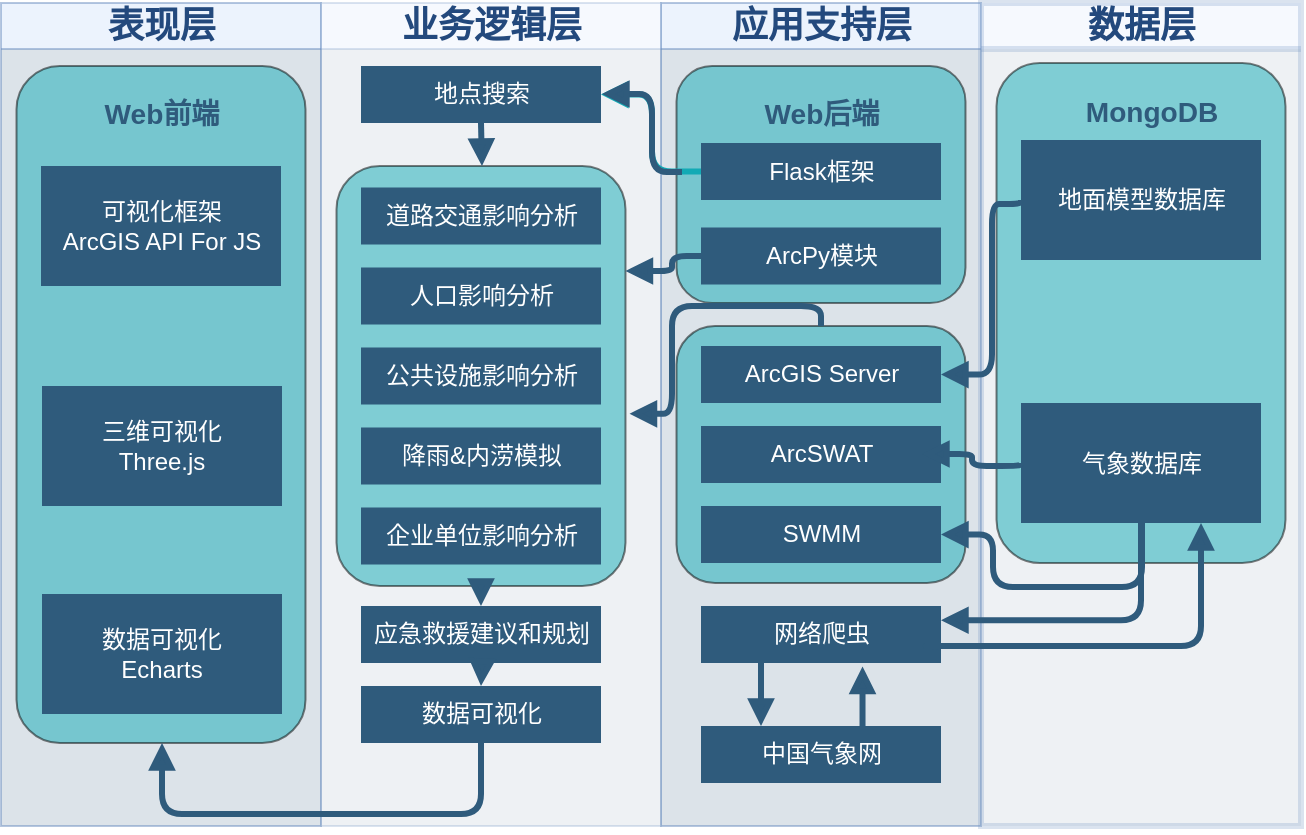 <mxfile version="21.2.1" type="github">
  <diagram name="第 1 页" id="3et0D_4nPYcRrtf5HTlJ">
    <mxGraphModel dx="1050" dy="549" grid="1" gridSize="10" guides="1" tooltips="1" connect="1" arrows="1" fold="1" page="1" pageScale="1" pageWidth="827" pageHeight="1169" math="0" shadow="0">
      <root>
        <mxCell id="0" />
        <mxCell id="1" parent="0" />
        <mxCell id="YaCqZSCQr1VmPXh1abVq-1" value="&lt;font color=&quot;#23497d&quot; style=&quot;font-size: 18px;&quot;&gt;应用支持层&lt;/font&gt;" style="swimlane;whiteSpace=wrap;fillColor=#dae8fc;swimlaneFillColor=#BAC8D3;fontFamily=Tahoma;html=1;strokeColor=#6c8ebf;opacity=50;fontSize=18;swimlaneLine=1;" vertex="1" parent="1">
          <mxGeometry x="354.5" y="88.5" width="160" height="411.5" as="geometry">
            <mxRectangle x="20" y="20" width="80" height="23" as="alternateBounds" />
          </mxGeometry>
        </mxCell>
        <mxCell id="YaCqZSCQr1VmPXh1abVq-2" value="" style="rounded=1;whiteSpace=wrap;html=1;fillColor=#12AAB5;opacity=50;" vertex="1" parent="YaCqZSCQr1VmPXh1abVq-1">
          <mxGeometry x="7.75" y="161.5" width="144.5" height="128.5" as="geometry" />
        </mxCell>
        <mxCell id="YaCqZSCQr1VmPXh1abVq-5" value="" style="rounded=1;whiteSpace=wrap;html=1;fillColor=#12AAB5;opacity=50;" vertex="1" parent="YaCqZSCQr1VmPXh1abVq-1">
          <mxGeometry x="7.75" y="31.5" width="144.5" height="118.5" as="geometry" />
        </mxCell>
        <mxCell id="YaCqZSCQr1VmPXh1abVq-6" value="&lt;h3&gt;Web后端&lt;/h3&gt;" style="rounded=0;whiteSpace=wrap;html=1;fillColor=none;strokeColor=none;fontColor=#2F5B7C;" vertex="1" parent="YaCqZSCQr1VmPXh1abVq-1">
          <mxGeometry x="20" y="41.5" width="120" height="28.5" as="geometry" />
        </mxCell>
        <mxCell id="YaCqZSCQr1VmPXh1abVq-7" value="Flask框架" style="whiteSpace=wrap;shadow=0;fontColor=#FFFFFF;fontFamily=Helvetica;fontStyle=0;html=1;fontSize=12;plain-purple;strokeColor=none;fillColor=#2f5b7c;gradientColor=none;spacing=6;verticalAlign=middle;" vertex="1" parent="YaCqZSCQr1VmPXh1abVq-1">
          <mxGeometry x="20" y="70" width="120" height="28.5" as="geometry" />
        </mxCell>
        <mxCell id="YaCqZSCQr1VmPXh1abVq-8" value="ArcPy模块" style="whiteSpace=wrap;shadow=0;fontColor=#FFFFFF;fontFamily=Helvetica;fontStyle=0;html=1;fontSize=12;plain-purple;strokeColor=none;fillColor=#2f5b7c;gradientColor=none;spacing=6;verticalAlign=middle;" vertex="1" parent="YaCqZSCQr1VmPXh1abVq-1">
          <mxGeometry x="20" y="112.25" width="120" height="28.5" as="geometry" />
        </mxCell>
        <mxCell id="YaCqZSCQr1VmPXh1abVq-9" value="SWMM" style="whiteSpace=wrap;shadow=0;fontColor=#FFFFFF;fontFamily=Helvetica;fontStyle=0;html=1;fontSize=12;plain-purple;strokeColor=none;fillColor=#2f5b7c;gradientColor=none;spacing=6;verticalAlign=middle;" vertex="1" parent="YaCqZSCQr1VmPXh1abVq-1">
          <mxGeometry x="20" y="251.5" width="120" height="28.5" as="geometry" />
        </mxCell>
        <mxCell id="YaCqZSCQr1VmPXh1abVq-10" value="ArcSWAT" style="whiteSpace=wrap;shadow=0;fontColor=#FFFFFF;fontFamily=Helvetica;fontStyle=0;html=1;fontSize=12;plain-purple;strokeColor=none;fillColor=#2f5b7c;gradientColor=none;spacing=6;verticalAlign=middle;" vertex="1" parent="YaCqZSCQr1VmPXh1abVq-1">
          <mxGeometry x="20" y="211.5" width="120" height="28.5" as="geometry" />
        </mxCell>
        <mxCell id="YaCqZSCQr1VmPXh1abVq-11" value="网络爬虫" style="whiteSpace=wrap;shadow=0;fontColor=#FFFFFF;fontFamily=Helvetica;fontStyle=0;html=1;fontSize=12;plain-purple;strokeColor=none;fillColor=#2f5b7c;gradientColor=none;spacing=6;verticalAlign=middle;" vertex="1" parent="YaCqZSCQr1VmPXh1abVq-1">
          <mxGeometry x="20" y="301.5" width="120" height="28.5" as="geometry" />
        </mxCell>
        <mxCell id="YaCqZSCQr1VmPXh1abVq-12" value="中国气象网" style="whiteSpace=wrap;shadow=0;fontColor=#FFFFFF;fontFamily=Helvetica;fontStyle=0;html=1;fontSize=12;plain-purple;strokeColor=none;fillColor=#2f5b7c;gradientColor=none;spacing=6;verticalAlign=middle;" vertex="1" parent="YaCqZSCQr1VmPXh1abVq-1">
          <mxGeometry x="20" y="361.5" width="120" height="28.5" as="geometry" />
        </mxCell>
        <mxCell id="YaCqZSCQr1VmPXh1abVq-13" value="ArcGIS Server" style="whiteSpace=wrap;shadow=0;fontColor=#FFFFFF;fontFamily=Helvetica;fontStyle=0;html=1;fontSize=12;plain-purple;strokeColor=none;fillColor=#2f5b7c;gradientColor=none;spacing=6;verticalAlign=middle;" vertex="1" parent="YaCqZSCQr1VmPXh1abVq-1">
          <mxGeometry x="20" y="171.5" width="120" height="28.5" as="geometry" />
        </mxCell>
        <mxCell id="YaCqZSCQr1VmPXh1abVq-14" value="" style="edgeStyle=segmentEdgeStyle;strokeColor=#2F5B7C;strokeWidth=3;html=1;endArrow=block;endFill=1;exitX=0.25;exitY=1;exitDx=0;exitDy=0;entryX=0.25;entryY=0;entryDx=0;entryDy=0;" edge="1" parent="YaCqZSCQr1VmPXh1abVq-1" source="YaCqZSCQr1VmPXh1abVq-11" target="YaCqZSCQr1VmPXh1abVq-12">
          <mxGeometry x="-244" y="191.5" width="100" height="100" as="geometry">
            <mxPoint x="260.5" y="281.5" as="sourcePoint" />
            <mxPoint x="361" y="312" as="targetPoint" />
            <Array as="points" />
          </mxGeometry>
        </mxCell>
        <mxCell id="YaCqZSCQr1VmPXh1abVq-15" value="" style="edgeStyle=segmentEdgeStyle;strokeColor=#2F5B7C;strokeWidth=3;html=1;endArrow=block;endFill=1;exitX=0.673;exitY=0.021;exitDx=0;exitDy=0;exitPerimeter=0;entryX=0.673;entryY=1.06;entryDx=0;entryDy=0;entryPerimeter=0;" edge="1" parent="YaCqZSCQr1VmPXh1abVq-1" source="YaCqZSCQr1VmPXh1abVq-12" target="YaCqZSCQr1VmPXh1abVq-11">
          <mxGeometry x="-578.5" y="113" width="100" height="100" as="geometry">
            <mxPoint x="60" y="340" as="sourcePoint" />
            <mxPoint x="95.5" y="331.5" as="targetPoint" />
            <Array as="points" />
          </mxGeometry>
        </mxCell>
        <mxCell id="YaCqZSCQr1VmPXh1abVq-16" value="&lt;font color=&quot;#23497d&quot; style=&quot;font-size: 18px;&quot;&gt;表现层&lt;/font&gt;" style="swimlane;whiteSpace=wrap;fillColor=#dae8fc;swimlaneFillColor=#BAC8D3;fontFamily=Tahoma;html=1;strokeColor=#6c8ebf;opacity=50;fontSize=18;swimlaneLine=1;" vertex="1" parent="1">
          <mxGeometry x="24.5" y="88.5" width="160" height="411.5" as="geometry">
            <mxRectangle x="20" y="20" width="80" height="23" as="alternateBounds" />
          </mxGeometry>
        </mxCell>
        <mxCell id="YaCqZSCQr1VmPXh1abVq-17" value="" style="rounded=1;whiteSpace=wrap;html=1;fillColor=#12AAB5;opacity=50;" vertex="1" parent="YaCqZSCQr1VmPXh1abVq-16">
          <mxGeometry x="7.75" y="31.5" width="144.5" height="338.5" as="geometry" />
        </mxCell>
        <mxCell id="YaCqZSCQr1VmPXh1abVq-18" value="可视化框架&lt;br&gt;ArcGIS API For JS" style="whiteSpace=wrap;shadow=0;fontColor=#FFFFFF;fontFamily=Helvetica;fontStyle=0;html=1;fontSize=12;plain-purple;strokeColor=none;fillColor=#2f5b7c;gradientColor=none;spacing=6;verticalAlign=middle;" vertex="1" parent="YaCqZSCQr1VmPXh1abVq-16">
          <mxGeometry x="20" y="81.5" width="120" height="60" as="geometry" />
        </mxCell>
        <mxCell id="YaCqZSCQr1VmPXh1abVq-19" value="&lt;h3&gt;Web前端&lt;/h3&gt;" style="rounded=0;whiteSpace=wrap;html=1;fillColor=none;strokeColor=none;fontColor=#2F5B7C;" vertex="1" parent="YaCqZSCQr1VmPXh1abVq-16">
          <mxGeometry x="20.5" y="41.5" width="120" height="28.5" as="geometry" />
        </mxCell>
        <mxCell id="YaCqZSCQr1VmPXh1abVq-20" value="三维可视化&lt;br&gt;Three.js" style="whiteSpace=wrap;strokeColor=none;fillColor=#2f5b7c;shadow=0;fontColor=#FFFFFF;fontFamily=Helvetica;fontStyle=0;html=1;fontSize=12;spacing=6;verticalAlign=middle;" vertex="1" parent="YaCqZSCQr1VmPXh1abVq-16">
          <mxGeometry x="20.5" y="191.5" width="120" height="60" as="geometry" />
        </mxCell>
        <mxCell id="YaCqZSCQr1VmPXh1abVq-21" value="数据可视化&lt;br&gt;Echarts" style="whiteSpace=wrap;strokeColor=none;fillColor=#2f5b7c;shadow=0;fontColor=#FFFFFF;fontFamily=Helvetica;fontStyle=0;html=1;fontSize=12;spacing=6;verticalAlign=middle;" vertex="1" parent="YaCqZSCQr1VmPXh1abVq-16">
          <mxGeometry x="20.5" y="295.5" width="120" height="60" as="geometry" />
        </mxCell>
        <mxCell id="YaCqZSCQr1VmPXh1abVq-22" value="&lt;font color=&quot;#23497d&quot; style=&quot;font-size: 18px;&quot;&gt;业务逻辑层&lt;/font&gt;" style="swimlane;whiteSpace=wrap;fillColor=#dae8fc;swimlaneFillColor=#BAC8D3;fontFamily=Tahoma;html=1;strokeColor=#6c8ebf;opacity=25;startSize=23;fontSize=18;swimlaneLine=1;" vertex="1" parent="1">
          <mxGeometry x="184.5" y="88.5" width="170" height="411.5" as="geometry">
            <mxRectangle x="20" y="20" width="80" height="23" as="alternateBounds" />
          </mxGeometry>
        </mxCell>
        <mxCell id="YaCqZSCQr1VmPXh1abVq-23" value="" style="rounded=1;whiteSpace=wrap;html=1;fillColor=#12AAB5;opacity=50;" vertex="1" parent="YaCqZSCQr1VmPXh1abVq-22">
          <mxGeometry x="7.75" y="81.5" width="144.5" height="210" as="geometry" />
        </mxCell>
        <mxCell id="YaCqZSCQr1VmPXh1abVq-24" value="地点搜索" style="whiteSpace=wrap;shadow=0;fontColor=#FFFFFF;fontFamily=Helvetica;fontStyle=0;html=1;fontSize=12;plain-purple;strokeColor=none;fillColor=#2f5b7c;gradientColor=none;spacing=6;verticalAlign=middle;" vertex="1" parent="YaCqZSCQr1VmPXh1abVq-22">
          <mxGeometry x="20" y="31.5" width="120" height="28.5" as="geometry" />
        </mxCell>
        <mxCell id="YaCqZSCQr1VmPXh1abVq-25" value="道路交通影响分析" style="whiteSpace=wrap;shadow=0;fontColor=#FFFFFF;fontFamily=Helvetica;fontStyle=0;html=1;fontSize=12;plain-purple;strokeColor=none;fillColor=#2f5b7c;gradientColor=none;spacing=6;verticalAlign=middle;" vertex="1" parent="YaCqZSCQr1VmPXh1abVq-22">
          <mxGeometry x="20" y="92.25" width="120" height="28.5" as="geometry" />
        </mxCell>
        <mxCell id="YaCqZSCQr1VmPXh1abVq-26" value="人口影响分析" style="whiteSpace=wrap;shadow=0;fontColor=#FFFFFF;fontFamily=Helvetica;fontStyle=0;html=1;fontSize=12;plain-purple;strokeColor=none;fillColor=#2f5b7c;gradientColor=none;spacing=6;verticalAlign=middle;" vertex="1" parent="YaCqZSCQr1VmPXh1abVq-22">
          <mxGeometry x="20" y="132.25" width="120" height="28.5" as="geometry" />
        </mxCell>
        <mxCell id="YaCqZSCQr1VmPXh1abVq-27" value="公共设施影响分析" style="whiteSpace=wrap;shadow=0;fontColor=#FFFFFF;fontFamily=Helvetica;fontStyle=0;html=1;fontSize=12;plain-purple;strokeColor=none;fillColor=#2f5b7c;gradientColor=none;spacing=6;verticalAlign=middle;" vertex="1" parent="YaCqZSCQr1VmPXh1abVq-22">
          <mxGeometry x="20" y="172.25" width="120" height="28.5" as="geometry" />
        </mxCell>
        <mxCell id="YaCqZSCQr1VmPXh1abVq-28" value="降雨&amp;amp;内涝模拟" style="whiteSpace=wrap;shadow=0;fontColor=#FFFFFF;fontFamily=Helvetica;fontStyle=0;html=1;fontSize=12;plain-purple;strokeColor=none;fillColor=#2f5b7c;gradientColor=none;spacing=6;verticalAlign=middle;" vertex="1" parent="YaCqZSCQr1VmPXh1abVq-22">
          <mxGeometry x="20" y="212.25" width="120" height="28.5" as="geometry" />
        </mxCell>
        <mxCell id="YaCqZSCQr1VmPXh1abVq-29" value="企业单位影响分析" style="whiteSpace=wrap;shadow=0;fontColor=#FFFFFF;fontFamily=Helvetica;fontStyle=0;html=1;fontSize=12;plain-purple;strokeColor=none;fillColor=#2f5b7c;gradientColor=none;spacing=6;verticalAlign=middle;" vertex="1" parent="YaCqZSCQr1VmPXh1abVq-22">
          <mxGeometry x="20" y="252.25" width="120" height="28.5" as="geometry" />
        </mxCell>
        <mxCell id="YaCqZSCQr1VmPXh1abVq-30" value="应急救援建议和规划" style="whiteSpace=wrap;shadow=0;fontColor=#FFFFFF;fontFamily=Helvetica;fontStyle=0;html=1;fontSize=12;plain-purple;strokeColor=none;fillColor=#2f5b7c;gradientColor=none;spacing=6;verticalAlign=middle;" vertex="1" parent="YaCqZSCQr1VmPXh1abVq-22">
          <mxGeometry x="20" y="301.5" width="120" height="28.5" as="geometry" />
        </mxCell>
        <mxCell id="YaCqZSCQr1VmPXh1abVq-31" value="数据可视化" style="whiteSpace=wrap;shadow=0;fontColor=#FFFFFF;fontFamily=Helvetica;fontStyle=0;html=1;fontSize=12;plain-purple;strokeColor=none;fillColor=#2f5b7c;gradientColor=none;spacing=6;verticalAlign=middle;" vertex="1" parent="YaCqZSCQr1VmPXh1abVq-22">
          <mxGeometry x="20" y="341.5" width="120" height="28.5" as="geometry" />
        </mxCell>
        <mxCell id="YaCqZSCQr1VmPXh1abVq-32" value="" style="edgeStyle=segmentEdgeStyle;strokeColor=#2F5B7C;strokeWidth=3;html=1;endArrow=block;endFill=1;exitX=0.5;exitY=1;exitDx=0;exitDy=0;" edge="1" parent="YaCqZSCQr1VmPXh1abVq-22" source="YaCqZSCQr1VmPXh1abVq-24">
          <mxGeometry x="150" y="205" width="100" height="100" as="geometry">
            <mxPoint x="150" y="205" as="sourcePoint" />
            <mxPoint x="80.5" y="81.5" as="targetPoint" />
            <Array as="points" />
          </mxGeometry>
        </mxCell>
        <mxCell id="YaCqZSCQr1VmPXh1abVq-33" value="" style="edgeStyle=segmentEdgeStyle;strokeColor=#2F5B7C;strokeWidth=3;html=1;endArrow=block;endFill=1;exitX=0.5;exitY=1;exitDx=0;exitDy=0;entryX=0.5;entryY=0;entryDx=0;entryDy=0;" edge="1" parent="YaCqZSCQr1VmPXh1abVq-22" source="YaCqZSCQr1VmPXh1abVq-23" target="YaCqZSCQr1VmPXh1abVq-30">
          <mxGeometry x="-24.5" y="126.5" width="100" height="100" as="geometry">
            <mxPoint x="90" y="70" as="sourcePoint" />
            <mxPoint x="90.5" y="91.5" as="targetPoint" />
            <Array as="points" />
          </mxGeometry>
        </mxCell>
        <mxCell id="YaCqZSCQr1VmPXh1abVq-34" value="&lt;font color=&quot;#23497d&quot; style=&quot;font-size: 18px;&quot;&gt;数据层&lt;/font&gt;" style="swimlane;whiteSpace=wrap;fillColor=#dae8fc;swimlaneFillColor=#BAC8D3;fontFamily=Tahoma;html=1;strokeColor=#6c8ebf;opacity=25;fontSize=18;swimlaneLine=1;strokeWidth=3;" vertex="1" parent="1">
          <mxGeometry x="514.5" y="88.5" width="160" height="411.5" as="geometry">
            <mxRectangle x="20" y="20" width="80" height="23" as="alternateBounds" />
          </mxGeometry>
        </mxCell>
        <mxCell id="YaCqZSCQr1VmPXh1abVq-46" value="" style="rounded=1;whiteSpace=wrap;html=1;fillColor=#12AAB5;opacity=50;" vertex="1" parent="YaCqZSCQr1VmPXh1abVq-34">
          <mxGeometry x="7.75" y="30" width="144.5" height="250" as="geometry" />
        </mxCell>
        <mxCell id="YaCqZSCQr1VmPXh1abVq-47" value="&lt;h3&gt;MongoDB&lt;/h3&gt;" style="rounded=0;whiteSpace=wrap;html=1;fillColor=none;strokeColor=none;fontColor=#2F5B7C;" vertex="1" parent="YaCqZSCQr1VmPXh1abVq-34">
          <mxGeometry x="25.5" y="40" width="120" height="28.5" as="geometry" />
        </mxCell>
        <mxCell id="YaCqZSCQr1VmPXh1abVq-35" value="地面模型数据库" style="whiteSpace=wrap;strokeColor=none;fillColor=#2f5b7c;shadow=0;fontColor=#FFFFFF;fontFamily=Helvetica;fontStyle=0;html=1;fontSize=12;spacing=6;verticalAlign=middle;" vertex="1" parent="YaCqZSCQr1VmPXh1abVq-34">
          <mxGeometry x="20" y="68.5" width="120" height="60" as="geometry" />
        </mxCell>
        <mxCell id="YaCqZSCQr1VmPXh1abVq-36" value="气象数据库" style="whiteSpace=wrap;strokeColor=none;fillColor=#2f5b7c;shadow=0;fontColor=#FFFFFF;fontFamily=Helvetica;fontStyle=0;html=1;fontSize=12;spacing=6;verticalAlign=middle;" vertex="1" parent="YaCqZSCQr1VmPXh1abVq-34">
          <mxGeometry x="20" y="200" width="120" height="60" as="geometry" />
        </mxCell>
        <mxCell id="YaCqZSCQr1VmPXh1abVq-37" value="" style="edgeStyle=segmentEdgeStyle;strokeColor=#2F5B7C;strokeWidth=3;html=1;endArrow=block;endFill=1;entryX=1;entryY=0.5;entryDx=0;entryDy=0;" edge="1" parent="YaCqZSCQr1VmPXh1abVq-34" target="YaCqZSCQr1VmPXh1abVq-9">
          <mxGeometry x="80.5" y="260" width="100" height="100" as="geometry">
            <mxPoint x="80.5" y="260" as="sourcePoint" />
            <mxPoint x="181" y="290.5" as="targetPoint" />
            <Array as="points">
              <mxPoint x="81" y="292" />
              <mxPoint x="6" y="292" />
              <mxPoint x="6" y="266" />
            </Array>
          </mxGeometry>
        </mxCell>
        <mxCell id="YaCqZSCQr1VmPXh1abVq-39" value="" style="edgeStyle=segmentEdgeStyle;strokeColor=#2F5B7C;strokeWidth=3;html=1;endArrow=block;endFill=1;exitX=0.5;exitY=1;exitDx=0;exitDy=0;" edge="1" parent="1" source="YaCqZSCQr1VmPXh1abVq-31" target="YaCqZSCQr1VmPXh1abVq-17">
          <mxGeometry x="164.5" y="433.5" width="100" height="100" as="geometry">
            <mxPoint x="235" y="433.5" as="sourcePoint" />
            <mxPoint x="105" y="310" as="targetPoint" />
            <Array as="points">
              <mxPoint x="265" y="494" />
              <mxPoint x="105" y="494" />
            </Array>
          </mxGeometry>
        </mxCell>
        <mxCell id="YaCqZSCQr1VmPXh1abVq-40" value="" style="edgeStyle=segmentEdgeStyle;strokeColor=#2F5B7C;strokeWidth=3;html=1;endArrow=block;endFill=1;entryX=0.5;entryY=0;entryDx=0;entryDy=0;" edge="1" parent="1" target="YaCqZSCQr1VmPXh1abVq-31">
          <mxGeometry x="-14.5" y="136.5" width="100" height="100" as="geometry">
            <mxPoint x="265" y="420" as="sourcePoint" />
            <mxPoint x="274.5" y="400.5" as="targetPoint" />
            <Array as="points" />
          </mxGeometry>
        </mxCell>
        <mxCell id="YaCqZSCQr1VmPXh1abVq-41" value="" style="edgeStyle=segmentEdgeStyle;strokeColor=#12AAB5;strokeWidth=3;html=1;endArrow=block;endFill=1;exitX=0;exitY=0.5;exitDx=0;exitDy=0;entryX=1;entryY=0.5;entryDx=0;entryDy=0;" edge="1" parent="1" source="YaCqZSCQr1VmPXh1abVq-7" target="YaCqZSCQr1VmPXh1abVq-24">
          <mxGeometry x="174.5" y="443.5" width="100" height="100" as="geometry">
            <mxPoint x="275" y="469" as="sourcePoint" />
            <mxPoint x="115" y="469" as="targetPoint" />
            <Array as="points">
              <mxPoint x="350" y="173" />
              <mxPoint x="350" y="134" />
            </Array>
          </mxGeometry>
        </mxCell>
        <mxCell id="YaCqZSCQr1VmPXh1abVq-42" value="" style="edgeStyle=segmentEdgeStyle;strokeColor=#2F5B7C;strokeWidth=3;html=1;endArrow=block;endFill=1;exitX=0;exitY=0.5;exitDx=0;exitDy=0;entryX=1;entryY=0.5;entryDx=0;entryDy=0;" edge="1" parent="1">
          <mxGeometry x="174.5" y="443.5" width="100" height="100" as="geometry">
            <mxPoint x="365" y="173" as="sourcePoint" />
            <mxPoint x="325" y="134" as="targetPoint" />
            <Array as="points">
              <mxPoint x="350" y="173" />
              <mxPoint x="350" y="134" />
            </Array>
          </mxGeometry>
        </mxCell>
        <mxCell id="YaCqZSCQr1VmPXh1abVq-43" value="" style="edgeStyle=segmentEdgeStyle;strokeColor=#2F5B7C;strokeWidth=3;html=1;endArrow=block;endFill=1;exitX=0;exitY=0.5;exitDx=0;exitDy=0;entryX=1;entryY=0.25;entryDx=0;entryDy=0;" edge="1" parent="1" source="YaCqZSCQr1VmPXh1abVq-8" target="YaCqZSCQr1VmPXh1abVq-23">
          <mxGeometry x="414.5" y="403.5" width="100" height="100" as="geometry">
            <mxPoint x="414.5" y="403.5" as="sourcePoint" />
            <mxPoint x="370" y="290" as="targetPoint" />
            <Array as="points">
              <mxPoint x="360" y="215" />
              <mxPoint x="360" y="223" />
            </Array>
          </mxGeometry>
        </mxCell>
        <mxCell id="YaCqZSCQr1VmPXh1abVq-45" value="" style="edgeStyle=segmentEdgeStyle;strokeColor=#2F5B7C;strokeWidth=3;html=1;endArrow=block;endFill=1;exitX=0;exitY=0.5;exitDx=0;exitDy=0;" edge="1" parent="1" source="YaCqZSCQr1VmPXh1abVq-36">
          <mxGeometry x="90.5" y="270" width="100" height="100" as="geometry">
            <mxPoint x="595" y="360" as="sourcePoint" />
            <mxPoint x="485" y="314" as="targetPoint" />
            <Array as="points">
              <mxPoint x="510" y="320" />
              <mxPoint x="510" y="314" />
            </Array>
          </mxGeometry>
        </mxCell>
        <mxCell id="YaCqZSCQr1VmPXh1abVq-49" value="" style="edgeStyle=segmentEdgeStyle;strokeColor=#2F5B7C;strokeWidth=3;html=1;endArrow=block;endFill=1;entryX=1;entryY=0.25;entryDx=0;entryDy=0;exitX=0.5;exitY=1;exitDx=0;exitDy=0;" edge="1" parent="1" source="YaCqZSCQr1VmPXh1abVq-36" target="YaCqZSCQr1VmPXh1abVq-11">
          <mxGeometry x="108.25" y="310" width="100" height="100" as="geometry">
            <mxPoint x="612.75" y="400" as="sourcePoint" />
            <mxPoint x="512.25" y="404" as="targetPoint" />
            <Array as="points">
              <mxPoint x="595" y="397" />
            </Array>
          </mxGeometry>
        </mxCell>
        <mxCell id="YaCqZSCQr1VmPXh1abVq-50" value="" style="edgeStyle=segmentEdgeStyle;strokeColor=#2F5B7C;strokeWidth=3;html=1;endArrow=block;endFill=1;entryX=0.75;entryY=1;entryDx=0;entryDy=0;exitX=1;exitY=0.75;exitDx=0;exitDy=0;" edge="1" parent="1" source="YaCqZSCQr1VmPXh1abVq-11" target="YaCqZSCQr1VmPXh1abVq-36">
          <mxGeometry x="130.25" y="350" width="100" height="100" as="geometry">
            <mxPoint x="634.75" y="440" as="sourcePoint" />
            <mxPoint x="534.25" y="444" as="targetPoint" />
            <Array as="points">
              <mxPoint x="485" y="410" />
              <mxPoint x="615" y="410" />
            </Array>
          </mxGeometry>
        </mxCell>
        <mxCell id="YaCqZSCQr1VmPXh1abVq-38" value="" style="edgeStyle=segmentEdgeStyle;strokeColor=#2F5B7C;strokeWidth=3;html=1;endArrow=block;endFill=1;entryX=1;entryY=0.5;entryDx=0;entryDy=0;exitX=0;exitY=0.5;exitDx=0;exitDy=0;" edge="1" parent="1" target="YaCqZSCQr1VmPXh1abVq-13" source="YaCqZSCQr1VmPXh1abVq-35">
          <mxGeometry x="484.5" y="178.5" width="100" height="100" as="geometry">
            <mxPoint x="484.5" y="178.5" as="sourcePoint" />
            <mxPoint x="544.5" y="148.5" as="targetPoint" />
            <Array as="points">
              <mxPoint x="535" y="189" />
              <mxPoint x="520" y="189" />
              <mxPoint x="520" y="274" />
            </Array>
          </mxGeometry>
        </mxCell>
        <mxCell id="YaCqZSCQr1VmPXh1abVq-52" value="" style="edgeStyle=segmentEdgeStyle;strokeColor=#2F5B7C;strokeWidth=3;html=1;endArrow=block;endFill=1;exitX=0.5;exitY=0;exitDx=0;exitDy=0;entryX=1.014;entryY=0.59;entryDx=0;entryDy=0;entryPerimeter=0;" edge="1" parent="1" source="YaCqZSCQr1VmPXh1abVq-2" target="YaCqZSCQr1VmPXh1abVq-23">
          <mxGeometry x="184.5" y="453.5" width="100" height="100" as="geometry">
            <mxPoint x="375" y="183" as="sourcePoint" />
            <mxPoint x="335" y="144" as="targetPoint" />
            <Array as="points">
              <mxPoint x="435" y="240" />
              <mxPoint x="360" y="240" />
              <mxPoint x="360" y="294" />
            </Array>
          </mxGeometry>
        </mxCell>
      </root>
    </mxGraphModel>
  </diagram>
</mxfile>
